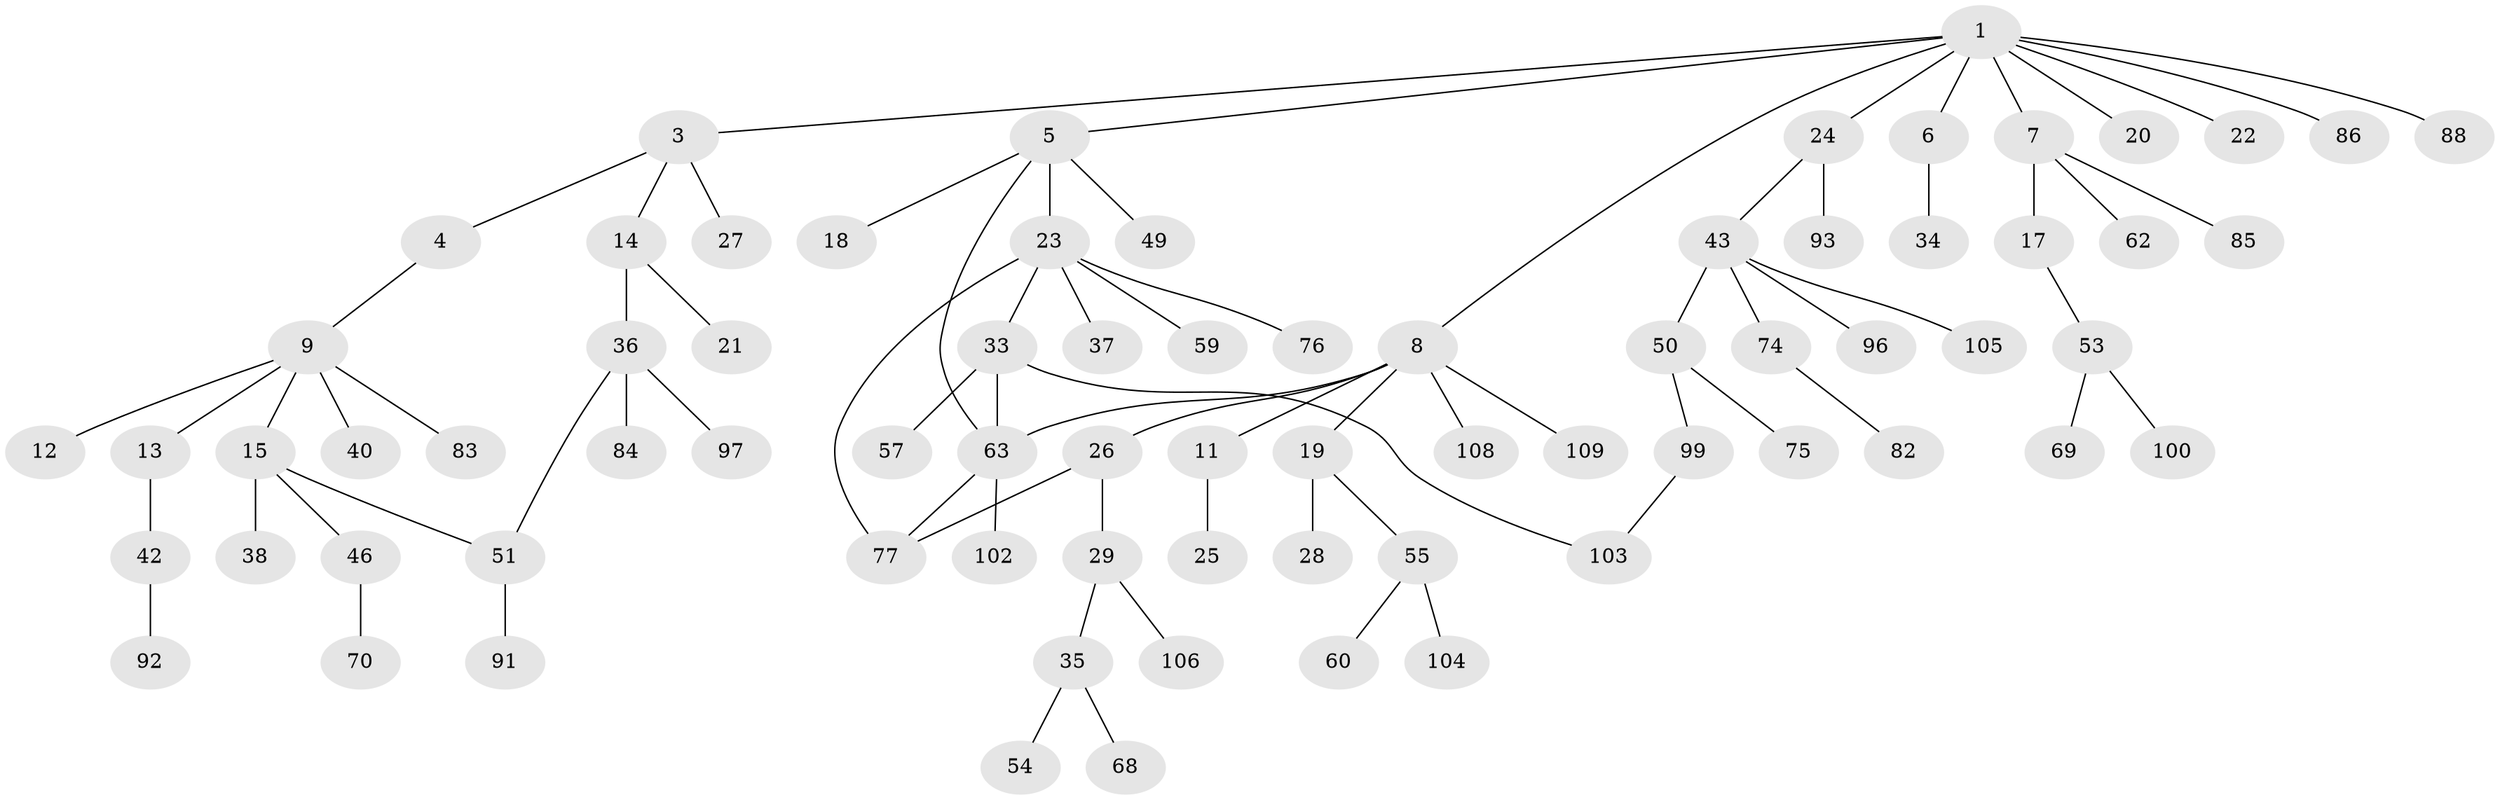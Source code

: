 // Generated by graph-tools (version 1.1) at 2025/51/02/27/25 19:51:39]
// undirected, 74 vertices, 79 edges
graph export_dot {
graph [start="1"]
  node [color=gray90,style=filled];
  1 [super="+2"];
  3 [super="+112"];
  4 [super="+47"];
  5 [super="+45"];
  6 [super="+16"];
  7 [super="+32"];
  8 [super="+10"];
  9 [super="+39"];
  11 [super="+31"];
  12 [super="+30"];
  13 [super="+64"];
  14 [super="+56"];
  15 [super="+71"];
  17;
  18 [super="+67"];
  19;
  20 [super="+107"];
  21;
  22;
  23 [super="+48"];
  24 [super="+110"];
  25;
  26;
  27 [super="+61"];
  28;
  29 [super="+41"];
  33 [super="+98"];
  34;
  35 [super="+65"];
  36 [super="+44"];
  37;
  38 [super="+52"];
  40 [super="+66"];
  42;
  43 [super="+58"];
  46;
  49;
  50 [super="+73"];
  51 [super="+90"];
  53 [super="+81"];
  54;
  55 [super="+95"];
  57;
  59;
  60;
  62 [super="+94"];
  63;
  68;
  69;
  70 [super="+72"];
  74 [super="+80"];
  75 [super="+79"];
  76 [super="+78"];
  77 [super="+87"];
  82;
  83 [super="+89"];
  84;
  85;
  86;
  88;
  91;
  92;
  93 [super="+101"];
  96;
  97;
  99;
  100;
  102;
  103 [super="+111"];
  104;
  105;
  106;
  108;
  109;
  1 -- 3;
  1 -- 6;
  1 -- 8;
  1 -- 20;
  1 -- 24;
  1 -- 88;
  1 -- 7;
  1 -- 5;
  1 -- 86;
  1 -- 22;
  3 -- 4;
  3 -- 14;
  3 -- 27;
  4 -- 9;
  5 -- 18;
  5 -- 23;
  5 -- 49;
  5 -- 63;
  6 -- 34;
  7 -- 17;
  7 -- 85;
  7 -- 62;
  8 -- 11;
  8 -- 108;
  8 -- 63;
  8 -- 26;
  8 -- 19;
  8 -- 109;
  9 -- 12;
  9 -- 13;
  9 -- 15;
  9 -- 40;
  9 -- 83;
  11 -- 25;
  13 -- 42;
  14 -- 21;
  14 -- 36;
  15 -- 38;
  15 -- 46;
  15 -- 51;
  17 -- 53;
  19 -- 28;
  19 -- 55;
  23 -- 33;
  23 -- 37;
  23 -- 59;
  23 -- 76;
  23 -- 77;
  24 -- 43;
  24 -- 93;
  26 -- 29;
  26 -- 77;
  29 -- 35;
  29 -- 106;
  33 -- 57;
  33 -- 63;
  33 -- 103;
  35 -- 54;
  35 -- 68;
  36 -- 51;
  36 -- 84;
  36 -- 97;
  42 -- 92;
  43 -- 50;
  43 -- 105;
  43 -- 96;
  43 -- 74;
  46 -- 70;
  50 -- 75;
  50 -- 99;
  51 -- 91;
  53 -- 69;
  53 -- 100;
  55 -- 60;
  55 -- 104;
  63 -- 102;
  63 -- 77;
  74 -- 82;
  99 -- 103;
}
